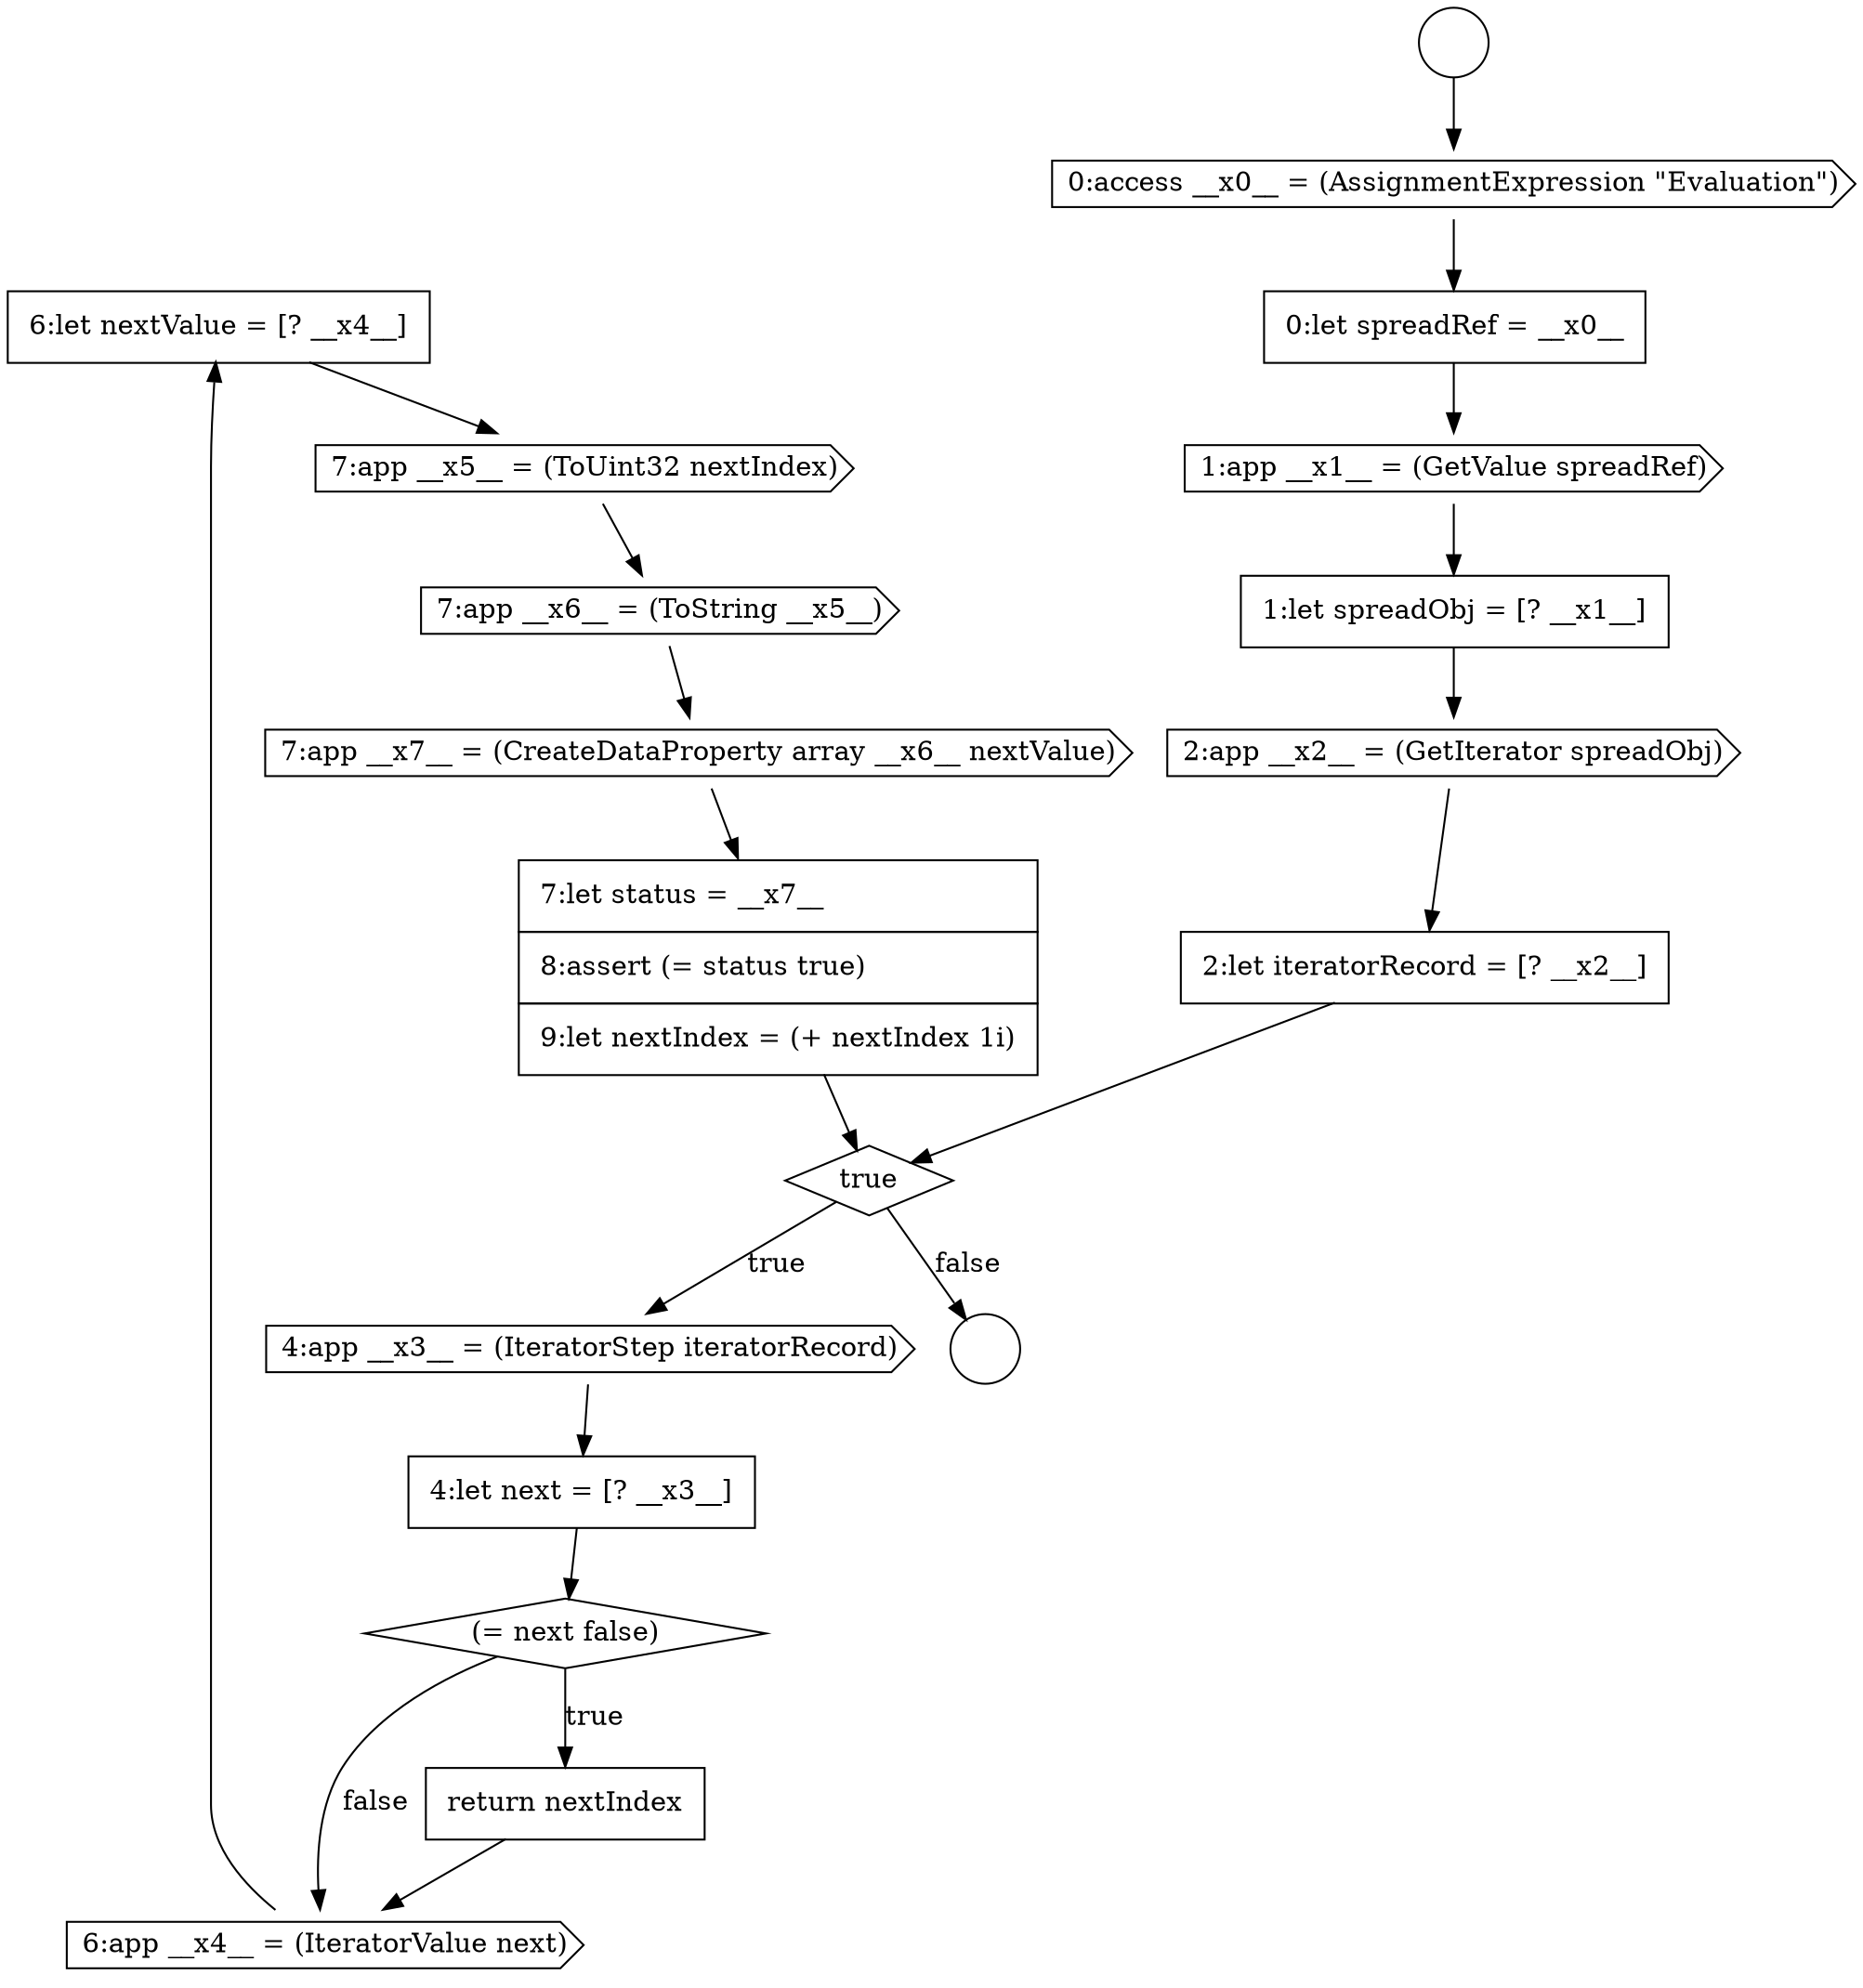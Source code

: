 digraph {
  node3581 [shape=none, margin=0, label=<<font color="black">
    <table border="0" cellborder="1" cellspacing="0" cellpadding="10">
      <tr><td align="left">6:let nextValue = [? __x4__]</td></tr>
    </table>
  </font>> color="black" fillcolor="white" style=filled]
  node3577 [shape=none, margin=0, label=<<font color="black">
    <table border="0" cellborder="1" cellspacing="0" cellpadding="10">
      <tr><td align="left">4:let next = [? __x3__]</td></tr>
    </table>
  </font>> color="black" fillcolor="white" style=filled]
  node3574 [shape=none, margin=0, label=<<font color="black">
    <table border="0" cellborder="1" cellspacing="0" cellpadding="10">
      <tr><td align="left">2:let iteratorRecord = [? __x2__]</td></tr>
    </table>
  </font>> color="black" fillcolor="white" style=filled]
  node3569 [shape=cds, label=<<font color="black">0:access __x0__ = (AssignmentExpression &quot;Evaluation&quot;)</font>> color="black" fillcolor="white" style=filled]
  node3578 [shape=diamond, label=<<font color="black">(= next false)</font>> color="black" fillcolor="white" style=filled]
  node3573 [shape=cds, label=<<font color="black">2:app __x2__ = (GetIterator spreadObj)</font>> color="black" fillcolor="white" style=filled]
  node3584 [shape=cds, label=<<font color="black">7:app __x7__ = (CreateDataProperty array __x6__ nextValue)</font>> color="black" fillcolor="white" style=filled]
  node3585 [shape=none, margin=0, label=<<font color="black">
    <table border="0" cellborder="1" cellspacing="0" cellpadding="10">
      <tr><td align="left">7:let status = __x7__</td></tr>
      <tr><td align="left">8:assert (= status true)</td></tr>
      <tr><td align="left">9:let nextIndex = (+ nextIndex 1i)</td></tr>
    </table>
  </font>> color="black" fillcolor="white" style=filled]
  node3570 [shape=none, margin=0, label=<<font color="black">
    <table border="0" cellborder="1" cellspacing="0" cellpadding="10">
      <tr><td align="left">0:let spreadRef = __x0__</td></tr>
    </table>
  </font>> color="black" fillcolor="white" style=filled]
  node3582 [shape=cds, label=<<font color="black">7:app __x5__ = (ToUint32 nextIndex)</font>> color="black" fillcolor="white" style=filled]
  node3567 [shape=circle label=" " color="black" fillcolor="white" style=filled]
  node3579 [shape=none, margin=0, label=<<font color="black">
    <table border="0" cellborder="1" cellspacing="0" cellpadding="10">
      <tr><td align="left">return nextIndex</td></tr>
    </table>
  </font>> color="black" fillcolor="white" style=filled]
  node3568 [shape=circle label=" " color="black" fillcolor="white" style=filled]
  node3572 [shape=none, margin=0, label=<<font color="black">
    <table border="0" cellborder="1" cellspacing="0" cellpadding="10">
      <tr><td align="left">1:let spreadObj = [? __x1__]</td></tr>
    </table>
  </font>> color="black" fillcolor="white" style=filled]
  node3583 [shape=cds, label=<<font color="black">7:app __x6__ = (ToString __x5__)</font>> color="black" fillcolor="white" style=filled]
  node3576 [shape=cds, label=<<font color="black">4:app __x3__ = (IteratorStep iteratorRecord)</font>> color="black" fillcolor="white" style=filled]
  node3571 [shape=cds, label=<<font color="black">1:app __x1__ = (GetValue spreadRef)</font>> color="black" fillcolor="white" style=filled]
  node3580 [shape=cds, label=<<font color="black">6:app __x4__ = (IteratorValue next)</font>> color="black" fillcolor="white" style=filled]
  node3575 [shape=diamond, label=<<font color="black">true</font>> color="black" fillcolor="white" style=filled]
  node3572 -> node3573 [ color="black"]
  node3581 -> node3582 [ color="black"]
  node3577 -> node3578 [ color="black"]
  node3578 -> node3579 [label=<<font color="black">true</font>> color="black"]
  node3578 -> node3580 [label=<<font color="black">false</font>> color="black"]
  node3582 -> node3583 [ color="black"]
  node3576 -> node3577 [ color="black"]
  node3569 -> node3570 [ color="black"]
  node3567 -> node3569 [ color="black"]
  node3570 -> node3571 [ color="black"]
  node3575 -> node3576 [label=<<font color="black">true</font>> color="black"]
  node3575 -> node3568 [label=<<font color="black">false</font>> color="black"]
  node3583 -> node3584 [ color="black"]
  node3580 -> node3581 [ color="black"]
  node3574 -> node3575 [ color="black"]
  node3571 -> node3572 [ color="black"]
  node3584 -> node3585 [ color="black"]
  node3579 -> node3580 [ color="black"]
  node3573 -> node3574 [ color="black"]
  node3585 -> node3575 [ color="black"]
}
